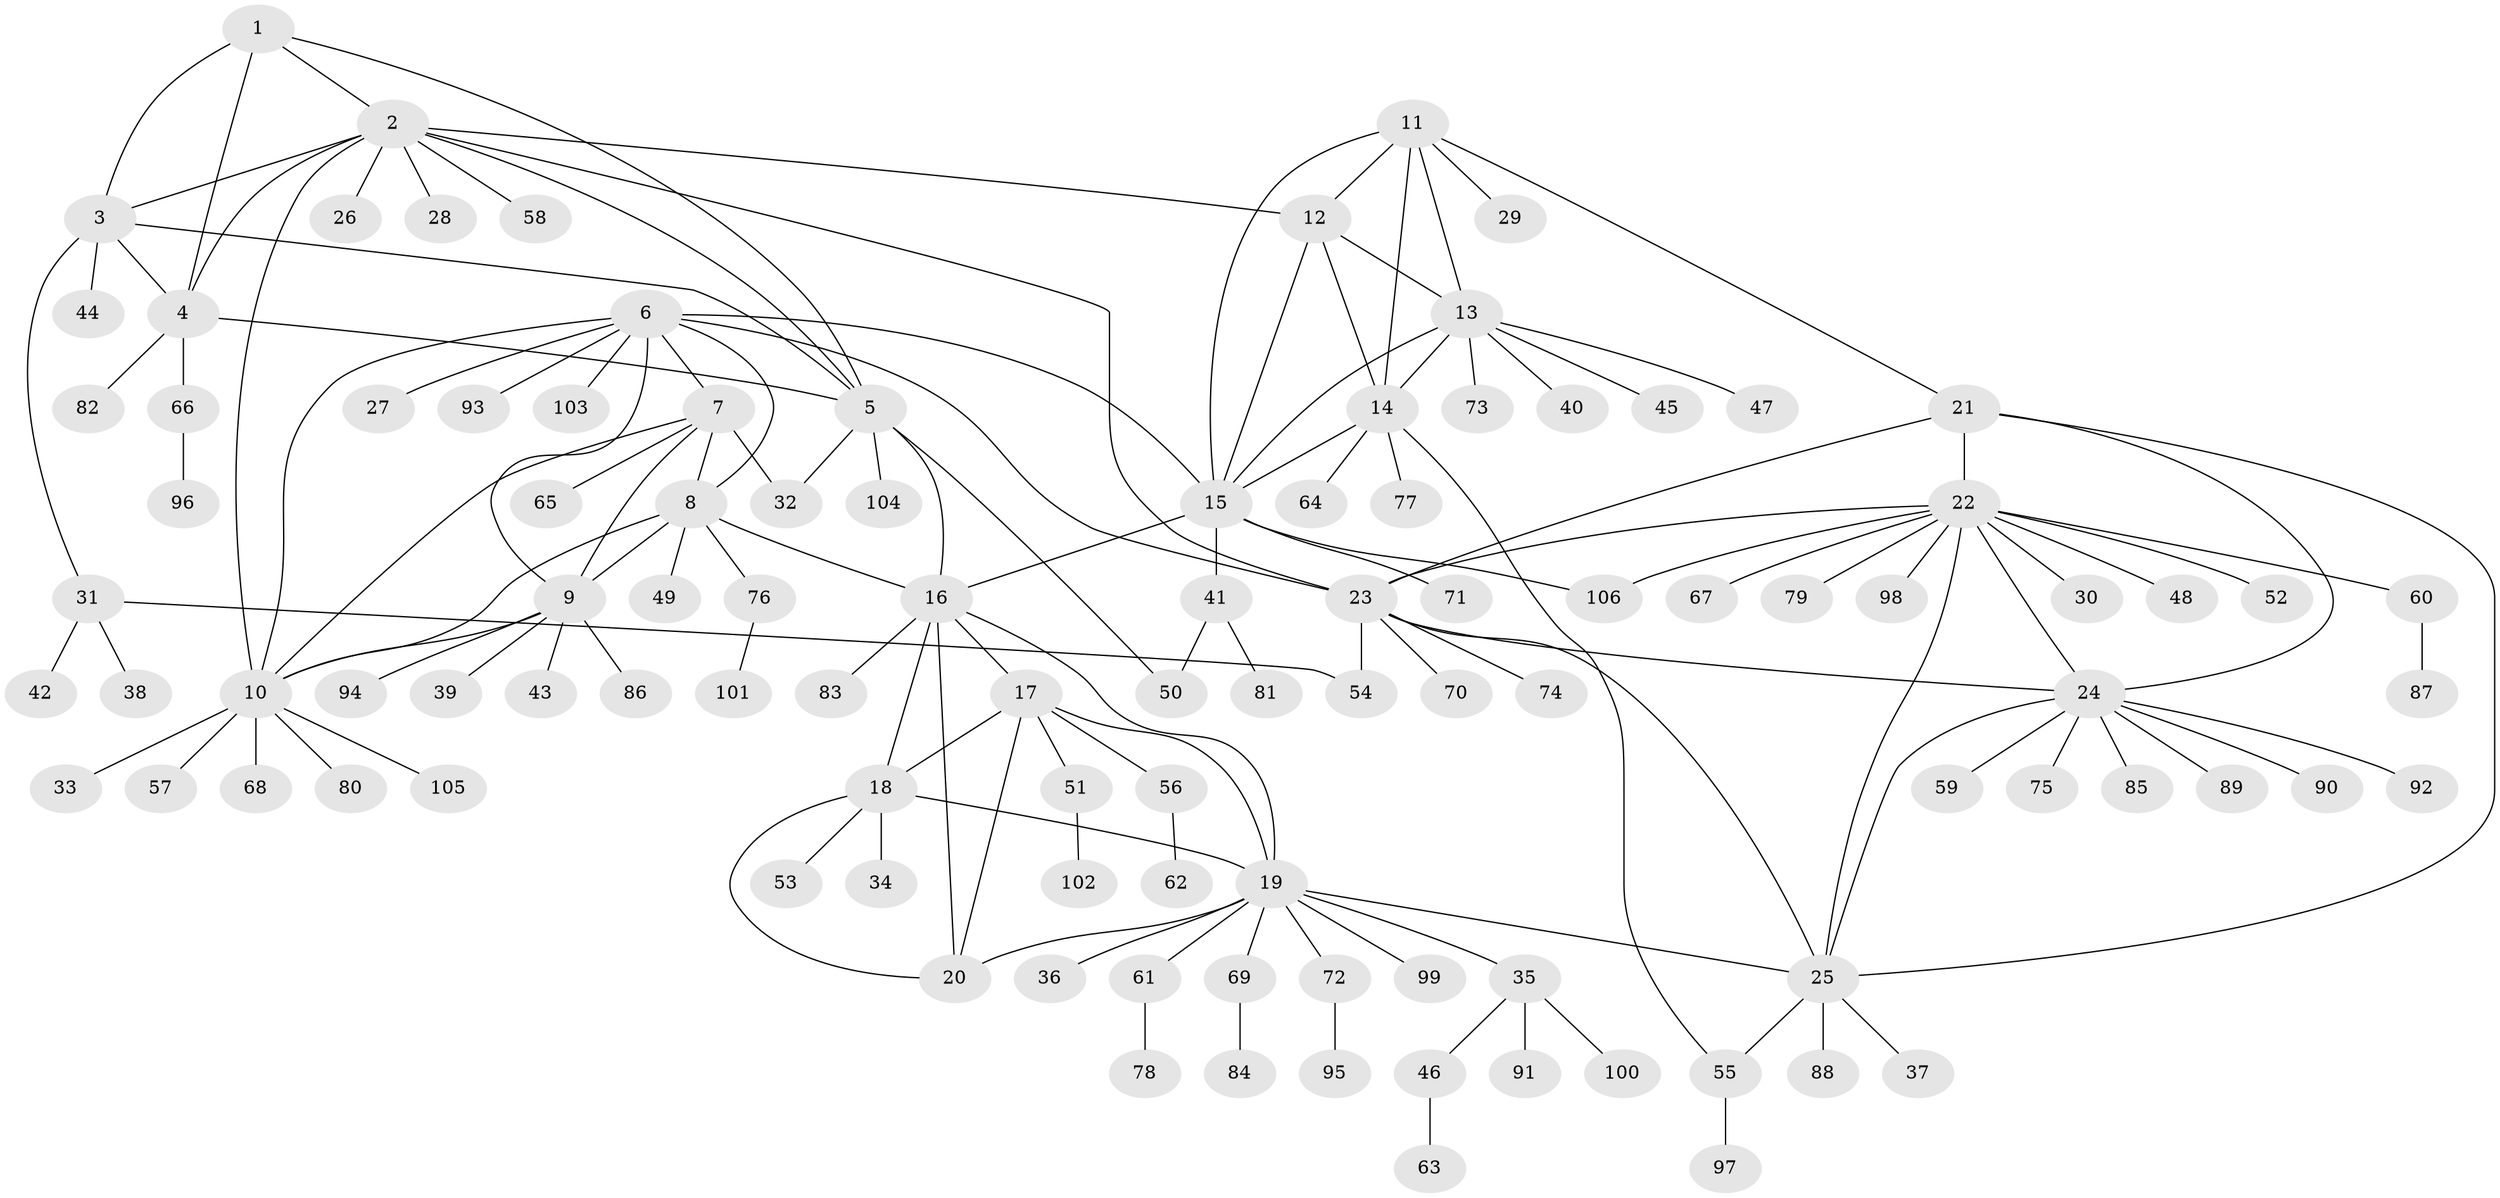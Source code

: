 // Generated by graph-tools (version 1.1) at 2025/02/03/09/25 03:02:41]
// undirected, 106 vertices, 146 edges
graph export_dot {
graph [start="1"]
  node [color=gray90,style=filled];
  1;
  2;
  3;
  4;
  5;
  6;
  7;
  8;
  9;
  10;
  11;
  12;
  13;
  14;
  15;
  16;
  17;
  18;
  19;
  20;
  21;
  22;
  23;
  24;
  25;
  26;
  27;
  28;
  29;
  30;
  31;
  32;
  33;
  34;
  35;
  36;
  37;
  38;
  39;
  40;
  41;
  42;
  43;
  44;
  45;
  46;
  47;
  48;
  49;
  50;
  51;
  52;
  53;
  54;
  55;
  56;
  57;
  58;
  59;
  60;
  61;
  62;
  63;
  64;
  65;
  66;
  67;
  68;
  69;
  70;
  71;
  72;
  73;
  74;
  75;
  76;
  77;
  78;
  79;
  80;
  81;
  82;
  83;
  84;
  85;
  86;
  87;
  88;
  89;
  90;
  91;
  92;
  93;
  94;
  95;
  96;
  97;
  98;
  99;
  100;
  101;
  102;
  103;
  104;
  105;
  106;
  1 -- 2;
  1 -- 3;
  1 -- 4;
  1 -- 5;
  2 -- 3;
  2 -- 4;
  2 -- 5;
  2 -- 10;
  2 -- 12;
  2 -- 23;
  2 -- 26;
  2 -- 28;
  2 -- 58;
  3 -- 4;
  3 -- 5;
  3 -- 31;
  3 -- 44;
  4 -- 5;
  4 -- 66;
  4 -- 82;
  5 -- 16;
  5 -- 32;
  5 -- 50;
  5 -- 104;
  6 -- 7;
  6 -- 8;
  6 -- 9;
  6 -- 10;
  6 -- 15;
  6 -- 23;
  6 -- 27;
  6 -- 93;
  6 -- 103;
  7 -- 8;
  7 -- 9;
  7 -- 10;
  7 -- 32;
  7 -- 65;
  8 -- 9;
  8 -- 10;
  8 -- 16;
  8 -- 49;
  8 -- 76;
  9 -- 10;
  9 -- 39;
  9 -- 43;
  9 -- 86;
  9 -- 94;
  10 -- 33;
  10 -- 57;
  10 -- 68;
  10 -- 80;
  10 -- 105;
  11 -- 12;
  11 -- 13;
  11 -- 14;
  11 -- 15;
  11 -- 21;
  11 -- 29;
  12 -- 13;
  12 -- 14;
  12 -- 15;
  13 -- 14;
  13 -- 15;
  13 -- 40;
  13 -- 45;
  13 -- 47;
  13 -- 73;
  14 -- 15;
  14 -- 55;
  14 -- 64;
  14 -- 77;
  15 -- 16;
  15 -- 41;
  15 -- 71;
  15 -- 106;
  16 -- 17;
  16 -- 18;
  16 -- 19;
  16 -- 20;
  16 -- 83;
  17 -- 18;
  17 -- 19;
  17 -- 20;
  17 -- 51;
  17 -- 56;
  18 -- 19;
  18 -- 20;
  18 -- 34;
  18 -- 53;
  19 -- 20;
  19 -- 25;
  19 -- 35;
  19 -- 36;
  19 -- 61;
  19 -- 69;
  19 -- 72;
  19 -- 99;
  21 -- 22;
  21 -- 23;
  21 -- 24;
  21 -- 25;
  22 -- 23;
  22 -- 24;
  22 -- 25;
  22 -- 30;
  22 -- 48;
  22 -- 52;
  22 -- 60;
  22 -- 67;
  22 -- 79;
  22 -- 98;
  22 -- 106;
  23 -- 24;
  23 -- 25;
  23 -- 54;
  23 -- 70;
  23 -- 74;
  24 -- 25;
  24 -- 59;
  24 -- 75;
  24 -- 85;
  24 -- 89;
  24 -- 90;
  24 -- 92;
  25 -- 37;
  25 -- 55;
  25 -- 88;
  31 -- 38;
  31 -- 42;
  31 -- 54;
  35 -- 46;
  35 -- 91;
  35 -- 100;
  41 -- 50;
  41 -- 81;
  46 -- 63;
  51 -- 102;
  55 -- 97;
  56 -- 62;
  60 -- 87;
  61 -- 78;
  66 -- 96;
  69 -- 84;
  72 -- 95;
  76 -- 101;
}
